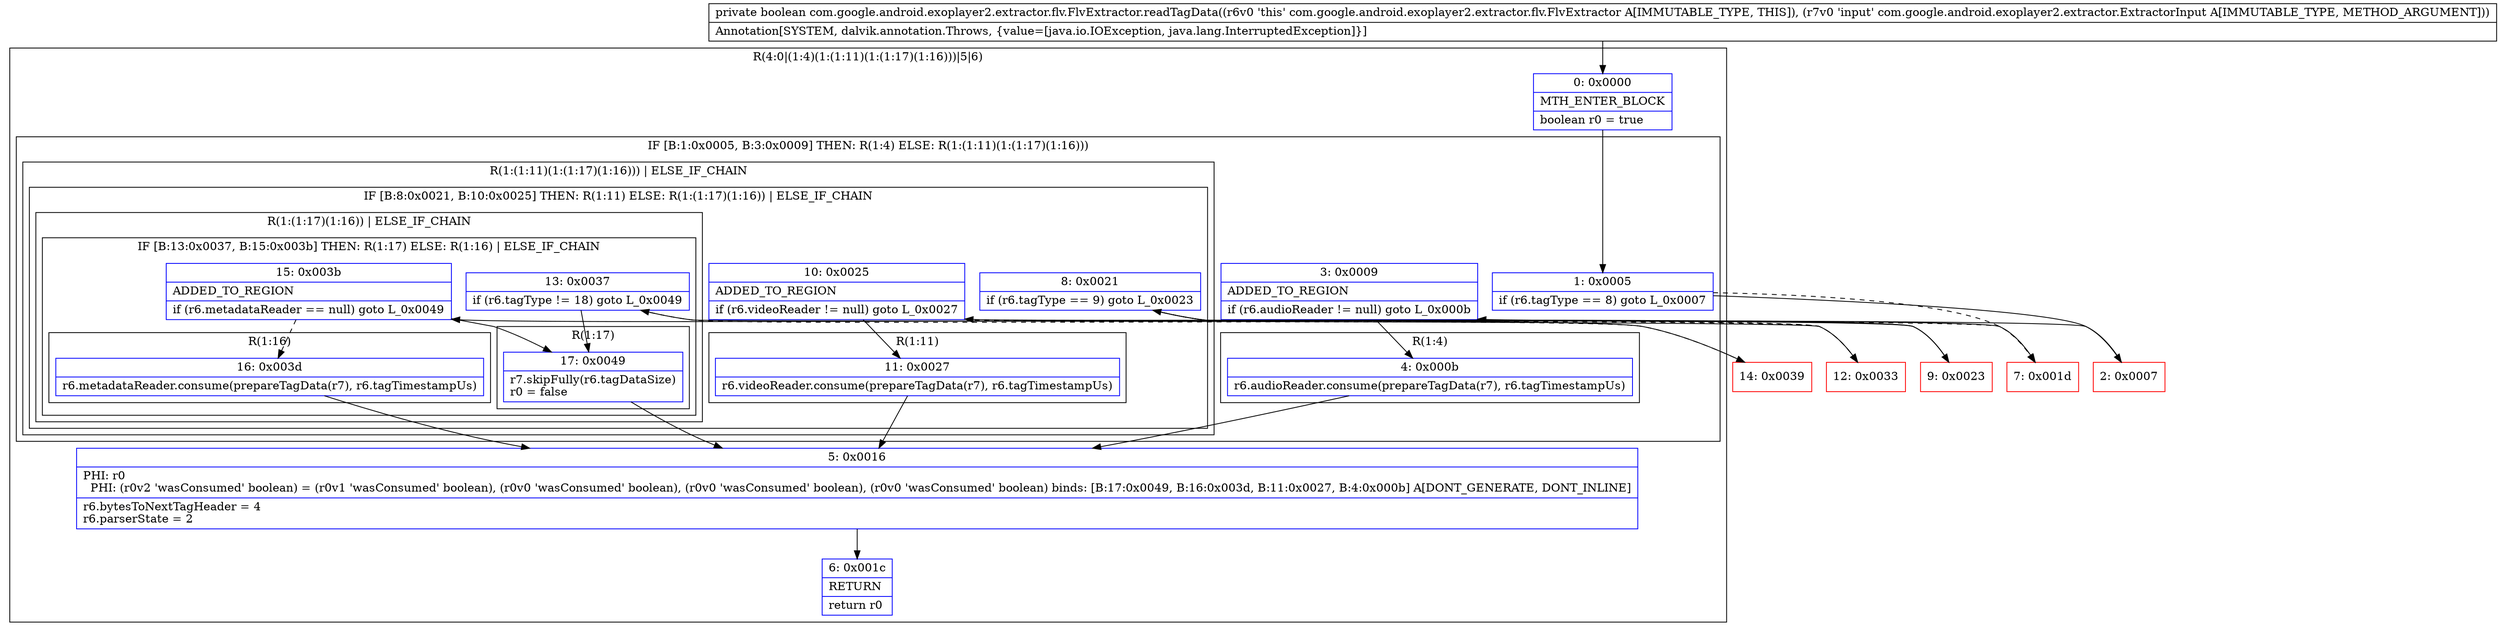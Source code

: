 digraph "CFG forcom.google.android.exoplayer2.extractor.flv.FlvExtractor.readTagData(Lcom\/google\/android\/exoplayer2\/extractor\/ExtractorInput;)Z" {
subgraph cluster_Region_1808871013 {
label = "R(4:0|(1:4)(1:(1:11)(1:(1:17)(1:16)))|5|6)";
node [shape=record,color=blue];
Node_0 [shape=record,label="{0\:\ 0x0000|MTH_ENTER_BLOCK\l|boolean r0 = true\l}"];
subgraph cluster_IfRegion_1553602137 {
label = "IF [B:1:0x0005, B:3:0x0009] THEN: R(1:4) ELSE: R(1:(1:11)(1:(1:17)(1:16)))";
node [shape=record,color=blue];
Node_1 [shape=record,label="{1\:\ 0x0005|if (r6.tagType == 8) goto L_0x0007\l}"];
Node_3 [shape=record,label="{3\:\ 0x0009|ADDED_TO_REGION\l|if (r6.audioReader != null) goto L_0x000b\l}"];
subgraph cluster_Region_1718794727 {
label = "R(1:4)";
node [shape=record,color=blue];
Node_4 [shape=record,label="{4\:\ 0x000b|r6.audioReader.consume(prepareTagData(r7), r6.tagTimestampUs)\l}"];
}
subgraph cluster_Region_518563620 {
label = "R(1:(1:11)(1:(1:17)(1:16))) | ELSE_IF_CHAIN\l";
node [shape=record,color=blue];
subgraph cluster_IfRegion_1250255882 {
label = "IF [B:8:0x0021, B:10:0x0025] THEN: R(1:11) ELSE: R(1:(1:17)(1:16)) | ELSE_IF_CHAIN\l";
node [shape=record,color=blue];
Node_8 [shape=record,label="{8\:\ 0x0021|if (r6.tagType == 9) goto L_0x0023\l}"];
Node_10 [shape=record,label="{10\:\ 0x0025|ADDED_TO_REGION\l|if (r6.videoReader != null) goto L_0x0027\l}"];
subgraph cluster_Region_1184996317 {
label = "R(1:11)";
node [shape=record,color=blue];
Node_11 [shape=record,label="{11\:\ 0x0027|r6.videoReader.consume(prepareTagData(r7), r6.tagTimestampUs)\l}"];
}
subgraph cluster_Region_904900463 {
label = "R(1:(1:17)(1:16)) | ELSE_IF_CHAIN\l";
node [shape=record,color=blue];
subgraph cluster_IfRegion_1852174193 {
label = "IF [B:13:0x0037, B:15:0x003b] THEN: R(1:17) ELSE: R(1:16) | ELSE_IF_CHAIN\l";
node [shape=record,color=blue];
Node_13 [shape=record,label="{13\:\ 0x0037|if (r6.tagType != 18) goto L_0x0049\l}"];
Node_15 [shape=record,label="{15\:\ 0x003b|ADDED_TO_REGION\l|if (r6.metadataReader == null) goto L_0x0049\l}"];
subgraph cluster_Region_1110319726 {
label = "R(1:17)";
node [shape=record,color=blue];
Node_17 [shape=record,label="{17\:\ 0x0049|r7.skipFully(r6.tagDataSize)\lr0 = false\l}"];
}
subgraph cluster_Region_262235011 {
label = "R(1:16)";
node [shape=record,color=blue];
Node_16 [shape=record,label="{16\:\ 0x003d|r6.metadataReader.consume(prepareTagData(r7), r6.tagTimestampUs)\l}"];
}
}
}
}
}
}
Node_5 [shape=record,label="{5\:\ 0x0016|PHI: r0 \l  PHI: (r0v2 'wasConsumed' boolean) = (r0v1 'wasConsumed' boolean), (r0v0 'wasConsumed' boolean), (r0v0 'wasConsumed' boolean), (r0v0 'wasConsumed' boolean) binds: [B:17:0x0049, B:16:0x003d, B:11:0x0027, B:4:0x000b] A[DONT_GENERATE, DONT_INLINE]\l|r6.bytesToNextTagHeader = 4\lr6.parserState = 2\l}"];
Node_6 [shape=record,label="{6\:\ 0x001c|RETURN\l|return r0\l}"];
}
Node_2 [shape=record,color=red,label="{2\:\ 0x0007}"];
Node_7 [shape=record,color=red,label="{7\:\ 0x001d}"];
Node_9 [shape=record,color=red,label="{9\:\ 0x0023}"];
Node_12 [shape=record,color=red,label="{12\:\ 0x0033}"];
Node_14 [shape=record,color=red,label="{14\:\ 0x0039}"];
MethodNode[shape=record,label="{private boolean com.google.android.exoplayer2.extractor.flv.FlvExtractor.readTagData((r6v0 'this' com.google.android.exoplayer2.extractor.flv.FlvExtractor A[IMMUTABLE_TYPE, THIS]), (r7v0 'input' com.google.android.exoplayer2.extractor.ExtractorInput A[IMMUTABLE_TYPE, METHOD_ARGUMENT]))  | Annotation[SYSTEM, dalvik.annotation.Throws, \{value=[java.io.IOException, java.lang.InterruptedException]\}]\l}"];
MethodNode -> Node_0;
Node_0 -> Node_1;
Node_1 -> Node_2;
Node_1 -> Node_7[style=dashed];
Node_3 -> Node_4;
Node_3 -> Node_7[style=dashed];
Node_4 -> Node_5;
Node_8 -> Node_9;
Node_8 -> Node_12[style=dashed];
Node_10 -> Node_11;
Node_10 -> Node_12[style=dashed];
Node_11 -> Node_5;
Node_13 -> Node_14[style=dashed];
Node_13 -> Node_17;
Node_15 -> Node_16[style=dashed];
Node_15 -> Node_17;
Node_17 -> Node_5;
Node_16 -> Node_5;
Node_5 -> Node_6;
Node_2 -> Node_3;
Node_7 -> Node_8;
Node_9 -> Node_10;
Node_12 -> Node_13;
Node_14 -> Node_15;
}

